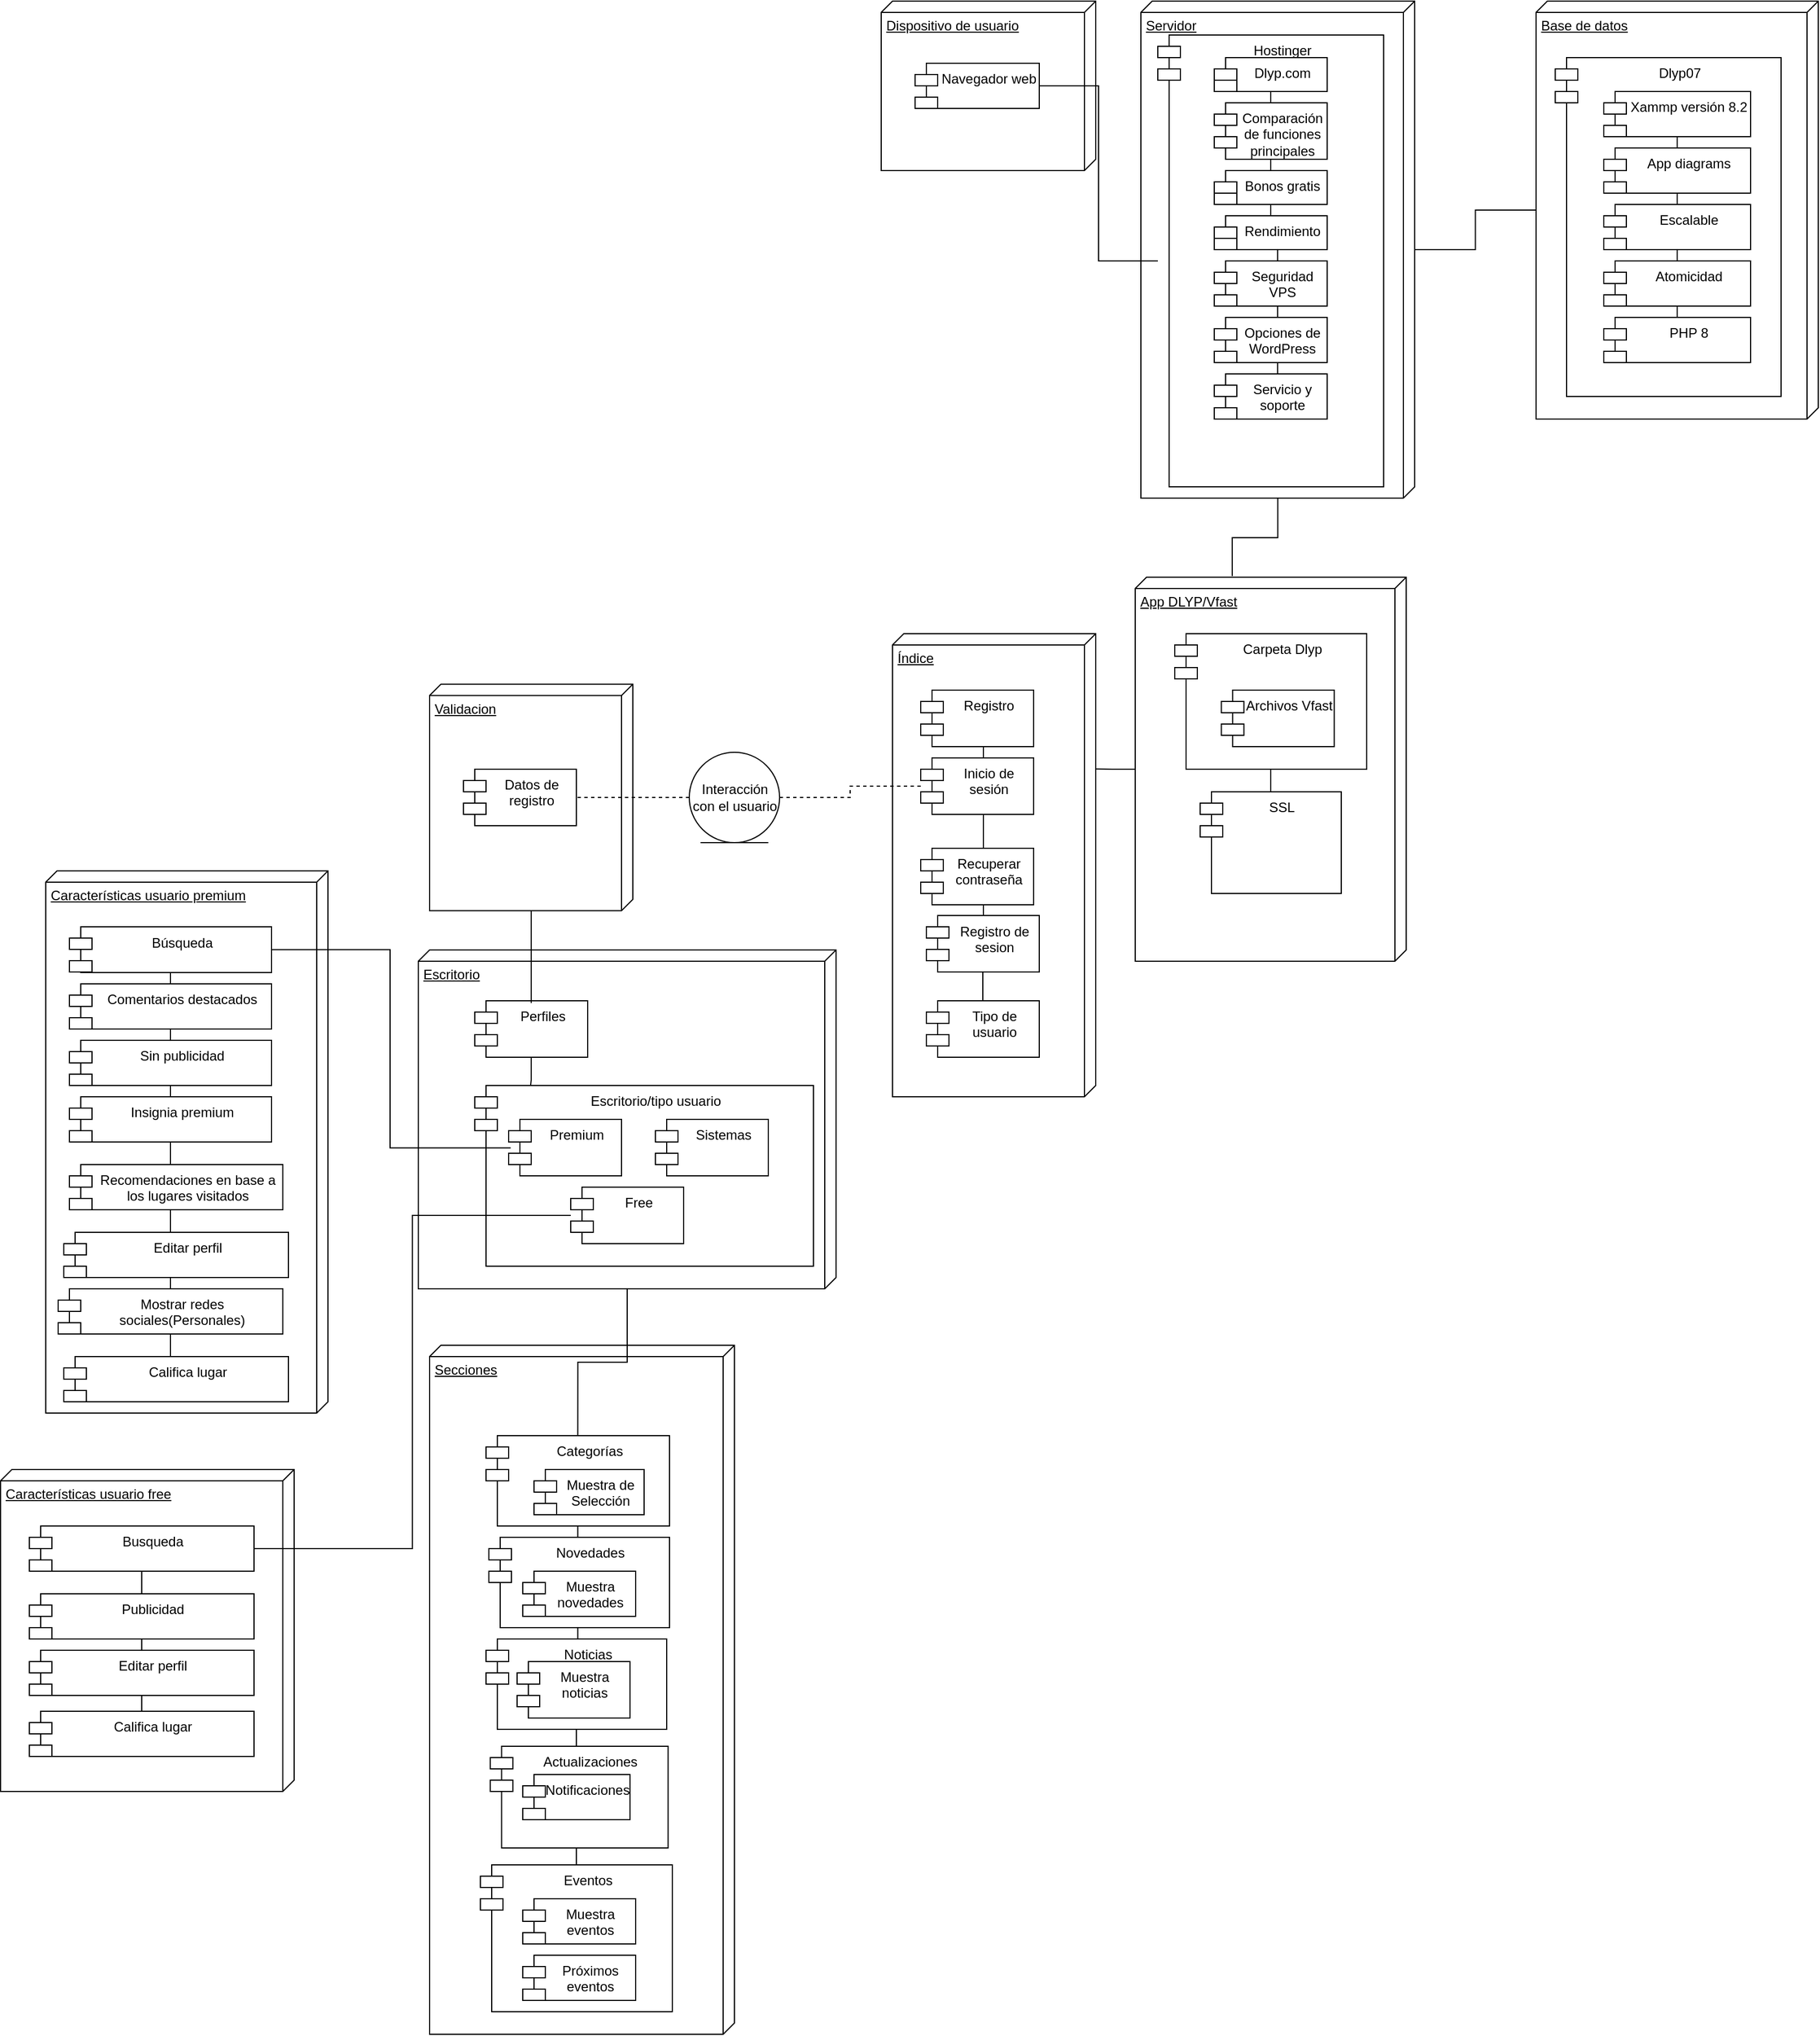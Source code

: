 <mxfile version="21.3.3" type="github">
  <diagram name="Página-1" id="72iwt8nv1lAFxt5A45Wy">
    <mxGraphModel dx="588" dy="524" grid="1" gridSize="10" guides="1" tooltips="1" connect="1" arrows="1" fold="1" page="1" pageScale="1" pageWidth="827" pageHeight="1169" math="0" shadow="0">
      <root>
        <mxCell id="0" />
        <mxCell id="1" parent="0" />
        <mxCell id="taAzBONbEb0uJAN0j744-5" value="Escritorio&lt;br&gt;" style="verticalAlign=top;align=left;spacingTop=8;spacingLeft=2;spacingRight=12;shape=cube;size=10;direction=south;fontStyle=4;html=1;whiteSpace=wrap;" parent="1" vertex="1">
          <mxGeometry x="559.5" y="1080" width="370" height="300" as="geometry" />
        </mxCell>
        <mxCell id="taAzBONbEb0uJAN0j744-45" value="Escritorio/tipo usuario" style="shape=module;align=left;spacingLeft=20;align=center;verticalAlign=top;whiteSpace=wrap;html=1;" parent="1" vertex="1">
          <mxGeometry x="609.5" y="1200" width="300" height="160" as="geometry" />
        </mxCell>
        <mxCell id="taAzBONbEb0uJAN0j744-1" value="Características usuario free" style="verticalAlign=top;align=left;spacingTop=8;spacingLeft=2;spacingRight=12;shape=cube;size=10;direction=south;fontStyle=4;html=1;whiteSpace=wrap;" parent="1" vertex="1">
          <mxGeometry x="189.5" y="1540" width="260" height="285" as="geometry" />
        </mxCell>
        <mxCell id="taAzBONbEb0uJAN0j744-2" value="Características usuario premium" style="verticalAlign=top;align=left;spacingTop=8;spacingLeft=2;spacingRight=12;shape=cube;size=10;direction=south;fontStyle=4;html=1;whiteSpace=wrap;" parent="1" vertex="1">
          <mxGeometry x="229.5" y="1010" width="250" height="480" as="geometry" />
        </mxCell>
        <mxCell id="taAzBONbEb0uJAN0j744-3" value="Secciones&lt;br&gt;" style="verticalAlign=top;align=left;spacingTop=8;spacingLeft=2;spacingRight=12;shape=cube;size=10;direction=south;fontStyle=4;html=1;whiteSpace=wrap;" parent="1" vertex="1">
          <mxGeometry x="569.5" y="1430" width="270" height="610" as="geometry" />
        </mxCell>
        <mxCell id="taAzBONbEb0uJAN0j744-4" style="edgeStyle=orthogonalEdgeStyle;rounded=0;orthogonalLoop=1;jettySize=auto;html=1;entryX=0.5;entryY=0;entryDx=0;entryDy=0;endArrow=none;endFill=0;" parent="1" source="taAzBONbEb0uJAN0j744-5" target="taAzBONbEb0uJAN0j744-52" edge="1">
          <mxGeometry relative="1" as="geometry" />
        </mxCell>
        <mxCell id="taAzBONbEb0uJAN0j744-6" value="Validacion&lt;br&gt;" style="verticalAlign=top;align=left;spacingTop=8;spacingLeft=2;spacingRight=12;shape=cube;size=10;direction=south;fontStyle=4;html=1;whiteSpace=wrap;" parent="1" vertex="1">
          <mxGeometry x="569.5" y="844.75" width="180" height="200.5" as="geometry" />
        </mxCell>
        <mxCell id="taAzBONbEb0uJAN0j744-7" style="edgeStyle=orthogonalEdgeStyle;rounded=0;orthogonalLoop=1;jettySize=auto;html=1;endArrow=none;endFill=0;entryX=0.292;entryY=0.006;entryDx=0;entryDy=0;entryPerimeter=0;" parent="1" source="taAzBONbEb0uJAN0j744-8" target="taAzBONbEb0uJAN0j744-22" edge="1">
          <mxGeometry relative="1" as="geometry" />
        </mxCell>
        <mxCell id="taAzBONbEb0uJAN0j744-8" value="App DLYP/Vfast" style="verticalAlign=top;align=left;spacingTop=8;spacingLeft=2;spacingRight=12;shape=cube;size=10;direction=south;fontStyle=4;html=1;whiteSpace=wrap;" parent="1" vertex="1">
          <mxGeometry x="1194.5" y="750" width="240" height="340" as="geometry" />
        </mxCell>
        <mxCell id="taAzBONbEb0uJAN0j744-9" style="edgeStyle=orthogonalEdgeStyle;rounded=0;orthogonalLoop=1;jettySize=auto;html=1;entryX=-0.003;entryY=0.642;entryDx=0;entryDy=0;entryPerimeter=0;endArrow=none;endFill=0;" parent="1" source="taAzBONbEb0uJAN0j744-10" target="taAzBONbEb0uJAN0j744-8" edge="1">
          <mxGeometry relative="1" as="geometry" />
        </mxCell>
        <mxCell id="taAzBONbEb0uJAN0j744-10" value="Servidor&lt;br&gt;" style="verticalAlign=top;align=left;spacingTop=8;spacingLeft=2;spacingRight=12;shape=cube;size=10;direction=south;fontStyle=4;html=1;whiteSpace=wrap;" parent="1" vertex="1">
          <mxGeometry x="1199.5" y="240" width="242.5" height="440" as="geometry" />
        </mxCell>
        <mxCell id="taAzBONbEb0uJAN0j744-11" value="Dispositivo de usuario" style="verticalAlign=top;align=left;spacingTop=8;spacingLeft=2;spacingRight=12;shape=cube;size=10;direction=south;fontStyle=4;html=1;whiteSpace=wrap;" parent="1" vertex="1">
          <mxGeometry x="969.5" y="240" width="190" height="150" as="geometry" />
        </mxCell>
        <mxCell id="taAzBONbEb0uJAN0j744-12" style="edgeStyle=orthogonalEdgeStyle;rounded=0;orthogonalLoop=1;jettySize=auto;html=1;endArrow=none;endFill=0;" parent="1" source="taAzBONbEb0uJAN0j744-13" target="taAzBONbEb0uJAN0j744-14" edge="1">
          <mxGeometry relative="1" as="geometry">
            <mxPoint x="1269.5" y="315" as="targetPoint" />
          </mxGeometry>
        </mxCell>
        <mxCell id="taAzBONbEb0uJAN0j744-13" value="Navegador web" style="shape=module;align=left;spacingLeft=20;align=center;verticalAlign=top;whiteSpace=wrap;html=1;" parent="1" vertex="1">
          <mxGeometry x="999.5" y="295" width="110" height="40" as="geometry" />
        </mxCell>
        <mxCell id="taAzBONbEb0uJAN0j744-14" value="Hostinger&lt;br&gt;" style="shape=module;align=left;spacingLeft=20;align=center;verticalAlign=top;whiteSpace=wrap;html=1;" parent="1" vertex="1">
          <mxGeometry x="1214.5" y="270" width="200" height="400" as="geometry" />
        </mxCell>
        <mxCell id="taAzBONbEb0uJAN0j744-15" value="" style="edgeStyle=orthogonalEdgeStyle;rounded=0;orthogonalLoop=1;jettySize=auto;html=1;endArrow=none;endFill=0;" parent="1" source="taAzBONbEb0uJAN0j744-16" target="taAzBONbEb0uJAN0j744-10" edge="1">
          <mxGeometry relative="1" as="geometry" />
        </mxCell>
        <mxCell id="taAzBONbEb0uJAN0j744-16" value="Base de datos" style="verticalAlign=top;align=left;spacingTop=8;spacingLeft=2;spacingRight=12;shape=cube;size=10;direction=south;fontStyle=4;html=1;whiteSpace=wrap;" parent="1" vertex="1">
          <mxGeometry x="1549.5" y="240" width="250" height="370" as="geometry" />
        </mxCell>
        <mxCell id="taAzBONbEb0uJAN0j744-17" style="edgeStyle=orthogonalEdgeStyle;rounded=0;orthogonalLoop=1;jettySize=auto;html=1;entryX=0.614;entryY=0;entryDx=0;entryDy=0;entryPerimeter=0;endArrow=none;endFill=0;" parent="1" source="taAzBONbEb0uJAN0j744-18" target="taAzBONbEb0uJAN0j744-21" edge="1">
          <mxGeometry relative="1" as="geometry" />
        </mxCell>
        <mxCell id="taAzBONbEb0uJAN0j744-18" value="Carpeta Dlyp" style="shape=module;align=left;spacingLeft=20;align=center;verticalAlign=top;whiteSpace=wrap;html=1;" parent="1" vertex="1">
          <mxGeometry x="1229.5" y="800" width="170" height="120" as="geometry" />
        </mxCell>
        <mxCell id="taAzBONbEb0uJAN0j744-20" value="Archivos Vfast" style="shape=module;align=left;spacingLeft=20;align=center;verticalAlign=top;whiteSpace=wrap;html=1;" parent="1" vertex="1">
          <mxGeometry x="1270.75" y="850" width="100" height="50" as="geometry" />
        </mxCell>
        <mxCell id="taAzBONbEb0uJAN0j744-21" value="SSL" style="shape=module;align=left;spacingLeft=20;align=center;verticalAlign=top;whiteSpace=wrap;html=1;" parent="1" vertex="1">
          <mxGeometry x="1252" y="940" width="125" height="90" as="geometry" />
        </mxCell>
        <mxCell id="taAzBONbEb0uJAN0j744-22" value="Índice" style="verticalAlign=top;align=left;spacingTop=8;spacingLeft=2;spacingRight=12;shape=cube;size=10;direction=south;fontStyle=4;html=1;whiteSpace=wrap;" parent="1" vertex="1">
          <mxGeometry x="979.5" y="800" width="180" height="410" as="geometry" />
        </mxCell>
        <mxCell id="taAzBONbEb0uJAN0j744-23" style="edgeStyle=orthogonalEdgeStyle;rounded=0;orthogonalLoop=1;jettySize=auto;html=1;endArrow=none;endFill=0;" parent="1" source="taAzBONbEb0uJAN0j744-41" target="taAzBONbEb0uJAN0j744-26" edge="1">
          <mxGeometry relative="1" as="geometry" />
        </mxCell>
        <mxCell id="taAzBONbEb0uJAN0j744-24" value="Registro" style="shape=module;align=left;spacingLeft=20;align=center;verticalAlign=top;whiteSpace=wrap;html=1;" parent="1" vertex="1">
          <mxGeometry x="1004.5" y="850" width="100" height="50" as="geometry" />
        </mxCell>
        <mxCell id="taAzBONbEb0uJAN0j744-25" style="edgeStyle=orthogonalEdgeStyle;rounded=0;orthogonalLoop=1;jettySize=auto;html=1;endArrow=none;endFill=0;dashed=1;entryX=1;entryY=0.5;entryDx=0;entryDy=0;" parent="1" source="taAzBONbEb0uJAN0j744-28" target="taAzBONbEb0uJAN0j744-29" edge="1">
          <mxGeometry relative="1" as="geometry">
            <mxPoint x="849.5" y="1089.5" as="targetPoint" />
          </mxGeometry>
        </mxCell>
        <mxCell id="taAzBONbEb0uJAN0j744-26" value="Tipo de usuario" style="shape=module;align=left;spacingLeft=20;align=center;verticalAlign=top;whiteSpace=wrap;html=1;" parent="1" vertex="1">
          <mxGeometry x="1009.5" y="1125" width="100" height="50" as="geometry" />
        </mxCell>
        <mxCell id="taAzBONbEb0uJAN0j744-27" value="" style="edgeStyle=orthogonalEdgeStyle;rounded=0;orthogonalLoop=1;jettySize=auto;html=1;endArrow=none;endFill=0;dashed=1;" parent="1" source="taAzBONbEb0uJAN0j744-42" target="taAzBONbEb0uJAN0j744-28" edge="1">
          <mxGeometry relative="1" as="geometry">
            <mxPoint x="769.5" y="1090" as="targetPoint" />
            <mxPoint x="1004.5" y="1090" as="sourcePoint" />
          </mxGeometry>
        </mxCell>
        <mxCell id="taAzBONbEb0uJAN0j744-28" value="Interacción con el usuario" style="ellipse;shape=umlEntity;whiteSpace=wrap;html=1;" parent="1" vertex="1">
          <mxGeometry x="799.5" y="905" width="80" height="80" as="geometry" />
        </mxCell>
        <mxCell id="taAzBONbEb0uJAN0j744-29" value="Datos de registro&lt;br&gt;" style="shape=module;align=left;spacingLeft=20;align=center;verticalAlign=top;whiteSpace=wrap;html=1;" parent="1" vertex="1">
          <mxGeometry x="599.5" y="920" width="100" height="50" as="geometry" />
        </mxCell>
        <mxCell id="taAzBONbEb0uJAN0j744-30" style="edgeStyle=orthogonalEdgeStyle;rounded=0;orthogonalLoop=1;jettySize=auto;html=1;entryX=0.165;entryY=-0.003;entryDx=0;entryDy=0;entryPerimeter=0;endArrow=none;endFill=0;" parent="1" source="taAzBONbEb0uJAN0j744-31" target="taAzBONbEb0uJAN0j744-45" edge="1">
          <mxGeometry relative="1" as="geometry" />
        </mxCell>
        <mxCell id="VX4KhhBcja3oHfo5GEx9-7" style="edgeStyle=orthogonalEdgeStyle;rounded=0;orthogonalLoop=1;jettySize=auto;html=1;entryX=1;entryY=0.5;entryDx=0;entryDy=0;endArrow=none;endFill=0;exitX=0.018;exitY=0.505;exitDx=0;exitDy=0;exitPerimeter=0;" edge="1" parent="1" source="taAzBONbEb0uJAN0j744-49" target="VX4KhhBcja3oHfo5GEx9-4">
          <mxGeometry relative="1" as="geometry" />
        </mxCell>
        <mxCell id="taAzBONbEb0uJAN0j744-31" value="Perfiles" style="shape=module;align=left;spacingLeft=20;align=center;verticalAlign=top;whiteSpace=wrap;html=1;" parent="1" vertex="1">
          <mxGeometry x="609.5" y="1125" width="100" height="50" as="geometry" />
        </mxCell>
        <mxCell id="taAzBONbEb0uJAN0j744-32" style="edgeStyle=orthogonalEdgeStyle;rounded=0;orthogonalLoop=1;jettySize=auto;html=1;entryX=0.561;entryY=-0.01;entryDx=0;entryDy=0;entryPerimeter=0;endArrow=none;endFill=0;" parent="1" source="taAzBONbEb0uJAN0j744-33" target="taAzBONbEb0uJAN0j744-39" edge="1">
          <mxGeometry relative="1" as="geometry" />
        </mxCell>
        <mxCell id="taAzBONbEb0uJAN0j744-33" value="Dlyp.com" style="shape=module;align=left;spacingLeft=20;align=center;verticalAlign=top;whiteSpace=wrap;html=1;" parent="1" vertex="1">
          <mxGeometry x="1264.5" y="290" width="100" height="30" as="geometry" />
        </mxCell>
        <mxCell id="taAzBONbEb0uJAN0j744-34" value="Comparación de funciones principales" style="shape=module;align=left;spacingLeft=20;align=center;verticalAlign=top;whiteSpace=wrap;html=1;" parent="1" vertex="1">
          <mxGeometry x="1264.5" y="330" width="100" height="50" as="geometry" />
        </mxCell>
        <mxCell id="taAzBONbEb0uJAN0j744-35" value="Bonos gratis" style="shape=module;align=left;spacingLeft=20;align=center;verticalAlign=top;whiteSpace=wrap;html=1;" parent="1" vertex="1">
          <mxGeometry x="1264.5" y="390" width="100" height="30" as="geometry" />
        </mxCell>
        <mxCell id="taAzBONbEb0uJAN0j744-36" value="Rendimiento" style="shape=module;align=left;spacingLeft=20;align=center;verticalAlign=top;whiteSpace=wrap;html=1;" parent="1" vertex="1">
          <mxGeometry x="1264.5" y="430" width="100" height="30" as="geometry" />
        </mxCell>
        <mxCell id="taAzBONbEb0uJAN0j744-37" value="Seguridad VPS" style="shape=module;align=left;spacingLeft=20;align=center;verticalAlign=top;whiteSpace=wrap;html=1;" parent="1" vertex="1">
          <mxGeometry x="1264.5" y="470" width="100" height="40" as="geometry" />
        </mxCell>
        <mxCell id="taAzBONbEb0uJAN0j744-38" value="Opciones de WordPress" style="shape=module;align=left;spacingLeft=20;align=center;verticalAlign=top;whiteSpace=wrap;html=1;" parent="1" vertex="1">
          <mxGeometry x="1264.5" y="520" width="100" height="40" as="geometry" />
        </mxCell>
        <mxCell id="taAzBONbEb0uJAN0j744-39" value="Servicio y soporte" style="shape=module;align=left;spacingLeft=20;align=center;verticalAlign=top;whiteSpace=wrap;html=1;" parent="1" vertex="1">
          <mxGeometry x="1264.5" y="570" width="100" height="40" as="geometry" />
        </mxCell>
        <mxCell id="taAzBONbEb0uJAN0j744-40" value="" style="edgeStyle=orthogonalEdgeStyle;rounded=0;orthogonalLoop=1;jettySize=auto;html=1;endArrow=none;endFill=0;" parent="1" source="taAzBONbEb0uJAN0j744-24" target="taAzBONbEb0uJAN0j744-41" edge="1">
          <mxGeometry relative="1" as="geometry">
            <mxPoint x="1054.5" y="900" as="sourcePoint" />
            <mxPoint x="1054.5" y="1140" as="targetPoint" />
            <Array as="points">
              <mxPoint x="1060" y="970" />
              <mxPoint x="1060" y="970" />
            </Array>
          </mxGeometry>
        </mxCell>
        <mxCell id="taAzBONbEb0uJAN0j744-41" value="Registro de sesion" style="shape=module;align=left;spacingLeft=20;align=center;verticalAlign=top;whiteSpace=wrap;html=1;" parent="1" vertex="1">
          <mxGeometry x="1009.5" y="1049.5" width="100" height="50" as="geometry" />
        </mxCell>
        <mxCell id="taAzBONbEb0uJAN0j744-42" value="Inicio de sesión" style="shape=module;align=left;spacingLeft=20;align=center;verticalAlign=top;whiteSpace=wrap;html=1;" parent="1" vertex="1">
          <mxGeometry x="1004.5" y="910" width="100" height="50" as="geometry" />
        </mxCell>
        <mxCell id="taAzBONbEb0uJAN0j744-43" value="Recuperar contraseña" style="shape=module;align=left;spacingLeft=20;align=center;verticalAlign=top;whiteSpace=wrap;html=1;" parent="1" vertex="1">
          <mxGeometry x="1004.5" y="990" width="100" height="50" as="geometry" />
        </mxCell>
        <mxCell id="taAzBONbEb0uJAN0j744-44" value="" style="edgeStyle=orthogonalEdgeStyle;rounded=0;orthogonalLoop=1;jettySize=auto;html=1;endArrow=none;endFill=0;" parent="1" source="taAzBONbEb0uJAN0j744-6" edge="1">
          <mxGeometry relative="1" as="geometry">
            <mxPoint x="659.5" y="1120" as="targetPoint" />
            <mxPoint x="659.5" y="1045" as="sourcePoint" />
            <Array as="points">
              <mxPoint x="659.5" y="1127" />
            </Array>
          </mxGeometry>
        </mxCell>
        <mxCell id="VX4KhhBcja3oHfo5GEx9-6" style="edgeStyle=orthogonalEdgeStyle;rounded=0;orthogonalLoop=1;jettySize=auto;html=1;entryX=1;entryY=0.5;entryDx=0;entryDy=0;endArrow=none;endFill=0;" edge="1" parent="1" source="taAzBONbEb0uJAN0j744-47" target="VX4KhhBcja3oHfo5GEx9-2">
          <mxGeometry relative="1" as="geometry" />
        </mxCell>
        <mxCell id="taAzBONbEb0uJAN0j744-47" value="Free" style="shape=module;align=left;spacingLeft=20;align=center;verticalAlign=top;whiteSpace=wrap;html=1;" parent="1" vertex="1">
          <mxGeometry x="694.5" y="1290" width="100" height="50" as="geometry" />
        </mxCell>
        <mxCell id="taAzBONbEb0uJAN0j744-49" value="Premium" style="shape=module;align=left;spacingLeft=20;align=center;verticalAlign=top;whiteSpace=wrap;html=1;" parent="1" vertex="1">
          <mxGeometry x="639.5" y="1230" width="100" height="50" as="geometry" />
        </mxCell>
        <mxCell id="taAzBONbEb0uJAN0j744-50" value="Sistemas" style="shape=module;align=left;spacingLeft=20;align=center;verticalAlign=top;whiteSpace=wrap;html=1;" parent="1" vertex="1">
          <mxGeometry x="769.5" y="1230" width="100" height="50" as="geometry" />
        </mxCell>
        <mxCell id="taAzBONbEb0uJAN0j744-51" style="edgeStyle=orthogonalEdgeStyle;rounded=0;orthogonalLoop=1;jettySize=auto;html=1;entryX=0.5;entryY=0;entryDx=0;entryDy=0;endArrow=none;endFill=0;" parent="1" source="taAzBONbEb0uJAN0j744-52" target="taAzBONbEb0uJAN0j744-55" edge="1">
          <mxGeometry relative="1" as="geometry" />
        </mxCell>
        <mxCell id="taAzBONbEb0uJAN0j744-52" value="Categorías" style="shape=module;align=left;spacingLeft=20;align=center;verticalAlign=top;whiteSpace=wrap;html=1;" parent="1" vertex="1">
          <mxGeometry x="619.5" y="1510" width="162.5" height="80" as="geometry" />
        </mxCell>
        <mxCell id="taAzBONbEb0uJAN0j744-53" value="Novedades" style="shape=module;align=left;spacingLeft=20;align=center;verticalAlign=top;whiteSpace=wrap;html=1;" parent="1" vertex="1">
          <mxGeometry x="622" y="1600" width="160" height="80" as="geometry" />
        </mxCell>
        <mxCell id="taAzBONbEb0uJAN0j744-54" value="Noticias" style="shape=module;align=left;spacingLeft=20;align=center;verticalAlign=top;whiteSpace=wrap;html=1;" parent="1" vertex="1">
          <mxGeometry x="619.5" y="1690" width="160" height="80" as="geometry" />
        </mxCell>
        <mxCell id="taAzBONbEb0uJAN0j744-55" value="Eventos" style="shape=module;align=left;spacingLeft=20;align=center;verticalAlign=top;whiteSpace=wrap;html=1;" parent="1" vertex="1">
          <mxGeometry x="614.5" y="1890" width="170" height="130" as="geometry" />
        </mxCell>
        <mxCell id="taAzBONbEb0uJAN0j744-56" value="Actualizaciones" style="shape=module;align=left;spacingLeft=20;align=center;verticalAlign=top;whiteSpace=wrap;html=1;" parent="1" vertex="1">
          <mxGeometry x="623.25" y="1785" width="157.5" height="90" as="geometry" />
        </mxCell>
        <mxCell id="taAzBONbEb0uJAN0j744-57" value="Muestra de Selección" style="shape=module;align=left;spacingLeft=20;align=center;verticalAlign=top;whiteSpace=wrap;html=1;" parent="1" vertex="1">
          <mxGeometry x="662" y="1540" width="97.5" height="40" as="geometry" />
        </mxCell>
        <mxCell id="taAzBONbEb0uJAN0j744-58" value="Muestra novedades" style="shape=module;align=left;spacingLeft=20;align=center;verticalAlign=top;whiteSpace=wrap;html=1;" parent="1" vertex="1">
          <mxGeometry x="652" y="1630" width="100" height="40" as="geometry" />
        </mxCell>
        <mxCell id="taAzBONbEb0uJAN0j744-59" value="Muestra noticias" style="shape=module;align=left;spacingLeft=20;align=center;verticalAlign=top;whiteSpace=wrap;html=1;" parent="1" vertex="1">
          <mxGeometry x="647" y="1710" width="100" height="50" as="geometry" />
        </mxCell>
        <mxCell id="taAzBONbEb0uJAN0j744-60" value="Muestra eventos" style="shape=module;align=left;spacingLeft=20;align=center;verticalAlign=top;whiteSpace=wrap;html=1;" parent="1" vertex="1">
          <mxGeometry x="652" y="1920" width="100" height="40" as="geometry" />
        </mxCell>
        <mxCell id="taAzBONbEb0uJAN0j744-61" value="Próximos eventos" style="shape=module;align=left;spacingLeft=20;align=center;verticalAlign=top;whiteSpace=wrap;html=1;" parent="1" vertex="1">
          <mxGeometry x="652" y="1970" width="100" height="40" as="geometry" />
        </mxCell>
        <mxCell id="taAzBONbEb0uJAN0j744-62" value="Notificaciones" style="shape=module;align=left;spacingLeft=20;align=center;verticalAlign=top;whiteSpace=wrap;html=1;" parent="1" vertex="1">
          <mxGeometry x="652" y="1810" width="95" height="40" as="geometry" />
        </mxCell>
        <mxCell id="taAzBONbEb0uJAN0j744-73" value="Califica lugar" style="shape=module;align=left;spacingLeft=20;align=center;verticalAlign=top;whiteSpace=wrap;html=1;" parent="1" vertex="1">
          <mxGeometry x="245.5" y="1440" width="199" height="40" as="geometry" />
        </mxCell>
        <mxCell id="taAzBONbEb0uJAN0j744-75" value="Dlyp07" style="shape=module;align=left;spacingLeft=20;align=center;verticalAlign=top;whiteSpace=wrap;html=1;" parent="1" vertex="1">
          <mxGeometry x="1566.5" y="290" width="200" height="300" as="geometry" />
        </mxCell>
        <mxCell id="taAzBONbEb0uJAN0j744-76" style="edgeStyle=orthogonalEdgeStyle;rounded=0;orthogonalLoop=1;jettySize=auto;html=1;endArrow=none;endFill=0;entryX=0.5;entryY=0;entryDx=0;entryDy=0;" parent="1" source="taAzBONbEb0uJAN0j744-77" target="VX4KhhBcja3oHfo5GEx9-9" edge="1">
          <mxGeometry relative="1" as="geometry">
            <mxPoint x="1674.5" y="520" as="targetPoint" />
          </mxGeometry>
        </mxCell>
        <mxCell id="taAzBONbEb0uJAN0j744-77" value="Xammp versión 8.2" style="shape=module;align=left;spacingLeft=20;align=center;verticalAlign=top;whiteSpace=wrap;html=1;" parent="1" vertex="1">
          <mxGeometry x="1609.5" y="320" width="130" height="40" as="geometry" />
        </mxCell>
        <mxCell id="taAzBONbEb0uJAN0j744-78" value="App diagrams" style="shape=module;align=left;spacingLeft=20;align=center;verticalAlign=top;whiteSpace=wrap;html=1;" parent="1" vertex="1">
          <mxGeometry x="1609.5" y="370" width="130" height="40" as="geometry" />
        </mxCell>
        <mxCell id="taAzBONbEb0uJAN0j744-79" value="Escalable" style="shape=module;align=left;spacingLeft=20;align=center;verticalAlign=top;whiteSpace=wrap;html=1;" parent="1" vertex="1">
          <mxGeometry x="1609.5" y="420" width="130" height="40" as="geometry" />
        </mxCell>
        <mxCell id="taAzBONbEb0uJAN0j744-80" value="Atomicidad" style="shape=module;align=left;spacingLeft=20;align=center;verticalAlign=top;whiteSpace=wrap;html=1;" parent="1" vertex="1">
          <mxGeometry x="1609.5" y="470" width="130" height="40" as="geometry" />
        </mxCell>
        <mxCell id="VX4KhhBcja3oHfo5GEx9-3" style="edgeStyle=orthogonalEdgeStyle;rounded=0;orthogonalLoop=1;jettySize=auto;html=1;endArrow=none;endFill=0;" edge="1" parent="1" source="VX4KhhBcja3oHfo5GEx9-2" target="taAzBONbEb0uJAN0j744-74">
          <mxGeometry relative="1" as="geometry" />
        </mxCell>
        <mxCell id="VX4KhhBcja3oHfo5GEx9-2" value="Busqueda" style="shape=module;align=left;spacingLeft=20;align=center;verticalAlign=top;whiteSpace=wrap;html=1;" vertex="1" parent="1">
          <mxGeometry x="215" y="1590" width="199" height="40" as="geometry" />
        </mxCell>
        <mxCell id="taAzBONbEb0uJAN0j744-69" value="Publicidad" style="shape=module;align=left;spacingLeft=20;align=center;verticalAlign=top;whiteSpace=wrap;html=1;" parent="1" vertex="1">
          <mxGeometry x="215" y="1650" width="199" height="40" as="geometry" />
        </mxCell>
        <mxCell id="taAzBONbEb0uJAN0j744-70" value="Editar perfil" style="shape=module;align=left;spacingLeft=20;align=center;verticalAlign=top;whiteSpace=wrap;html=1;" parent="1" vertex="1">
          <mxGeometry x="215" y="1700" width="199" height="40" as="geometry" />
        </mxCell>
        <mxCell id="taAzBONbEb0uJAN0j744-74" value="Califica lugar" style="shape=module;align=left;spacingLeft=20;align=center;verticalAlign=top;whiteSpace=wrap;html=1;" parent="1" vertex="1">
          <mxGeometry x="215" y="1754" width="199" height="40" as="geometry" />
        </mxCell>
        <mxCell id="VX4KhhBcja3oHfo5GEx9-5" style="edgeStyle=orthogonalEdgeStyle;rounded=0;orthogonalLoop=1;jettySize=auto;html=1;endArrow=none;endFill=0;" edge="1" parent="1" source="VX4KhhBcja3oHfo5GEx9-4">
          <mxGeometry relative="1" as="geometry">
            <mxPoint x="340" y="1440" as="targetPoint" />
          </mxGeometry>
        </mxCell>
        <mxCell id="VX4KhhBcja3oHfo5GEx9-4" value="Búsqueda" style="shape=module;align=left;spacingLeft=20;align=center;verticalAlign=top;whiteSpace=wrap;html=1;" vertex="1" parent="1">
          <mxGeometry x="250.5" y="1059.5" width="179" height="40.5" as="geometry" />
        </mxCell>
        <mxCell id="taAzBONbEb0uJAN0j744-64" value="Comentarios destacados" style="shape=module;align=left;spacingLeft=20;align=center;verticalAlign=top;whiteSpace=wrap;html=1;" parent="1" vertex="1">
          <mxGeometry x="250.5" y="1110" width="179" height="40" as="geometry" />
        </mxCell>
        <mxCell id="taAzBONbEb0uJAN0j744-65" value="Sin publicidad" style="shape=module;align=left;spacingLeft=20;align=center;verticalAlign=top;whiteSpace=wrap;html=1;" parent="1" vertex="1">
          <mxGeometry x="250.5" y="1160" width="179" height="40" as="geometry" />
        </mxCell>
        <mxCell id="taAzBONbEb0uJAN0j744-66" value="Insignia premium" style="shape=module;align=left;spacingLeft=20;align=center;verticalAlign=top;whiteSpace=wrap;html=1;" parent="1" vertex="1">
          <mxGeometry x="250.5" y="1210" width="179" height="40" as="geometry" />
        </mxCell>
        <mxCell id="taAzBONbEb0uJAN0j744-67" value="Recomendaciones en base a los lugares visitados" style="shape=module;align=left;spacingLeft=20;align=center;verticalAlign=top;whiteSpace=wrap;html=1;" parent="1" vertex="1">
          <mxGeometry x="250.5" y="1270" width="189" height="40" as="geometry" />
        </mxCell>
        <mxCell id="taAzBONbEb0uJAN0j744-71" value="Editar perfil" style="shape=module;align=left;spacingLeft=20;align=center;verticalAlign=top;whiteSpace=wrap;html=1;" parent="1" vertex="1">
          <mxGeometry x="245.5" y="1330" width="199" height="40" as="geometry" />
        </mxCell>
        <mxCell id="taAzBONbEb0uJAN0j744-72" value="Mostrar redes sociales(Personales)" style="shape=module;align=left;spacingLeft=20;align=center;verticalAlign=top;whiteSpace=wrap;html=1;" parent="1" vertex="1">
          <mxGeometry x="240.5" y="1380" width="199" height="40" as="geometry" />
        </mxCell>
        <mxCell id="VX4KhhBcja3oHfo5GEx9-9" value="PHP 8" style="shape=module;align=left;spacingLeft=20;align=center;verticalAlign=top;whiteSpace=wrap;html=1;" vertex="1" parent="1">
          <mxGeometry x="1609.5" y="520" width="130" height="40" as="geometry" />
        </mxCell>
      </root>
    </mxGraphModel>
  </diagram>
</mxfile>
